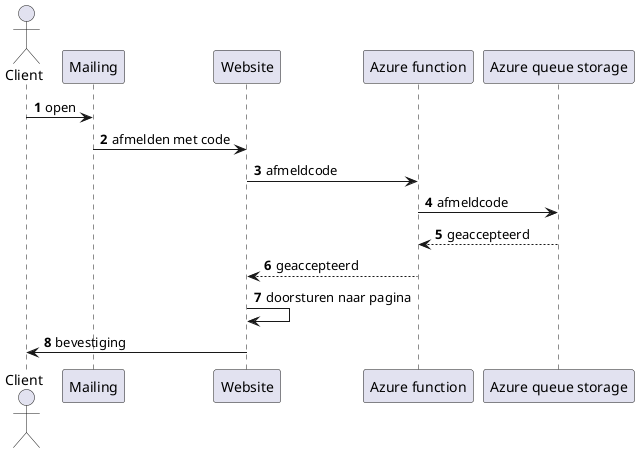 @startuml

autonumber
actor Client
participant Mailing
participant Website
participant "Azure function" as AF
participant "Azure queue storage" as AQ

Client -> Mailing : open
Mailing -> Website : afmelden met code
Website -> AF : afmeldcode 
AF -> AQ : afmeldcode 
AQ --> AF : geaccepteerd
AF --> Website : geaccepteerd
Website -> Website : doorsturen naar pagina
Website -> Client : bevestiging

@enduml